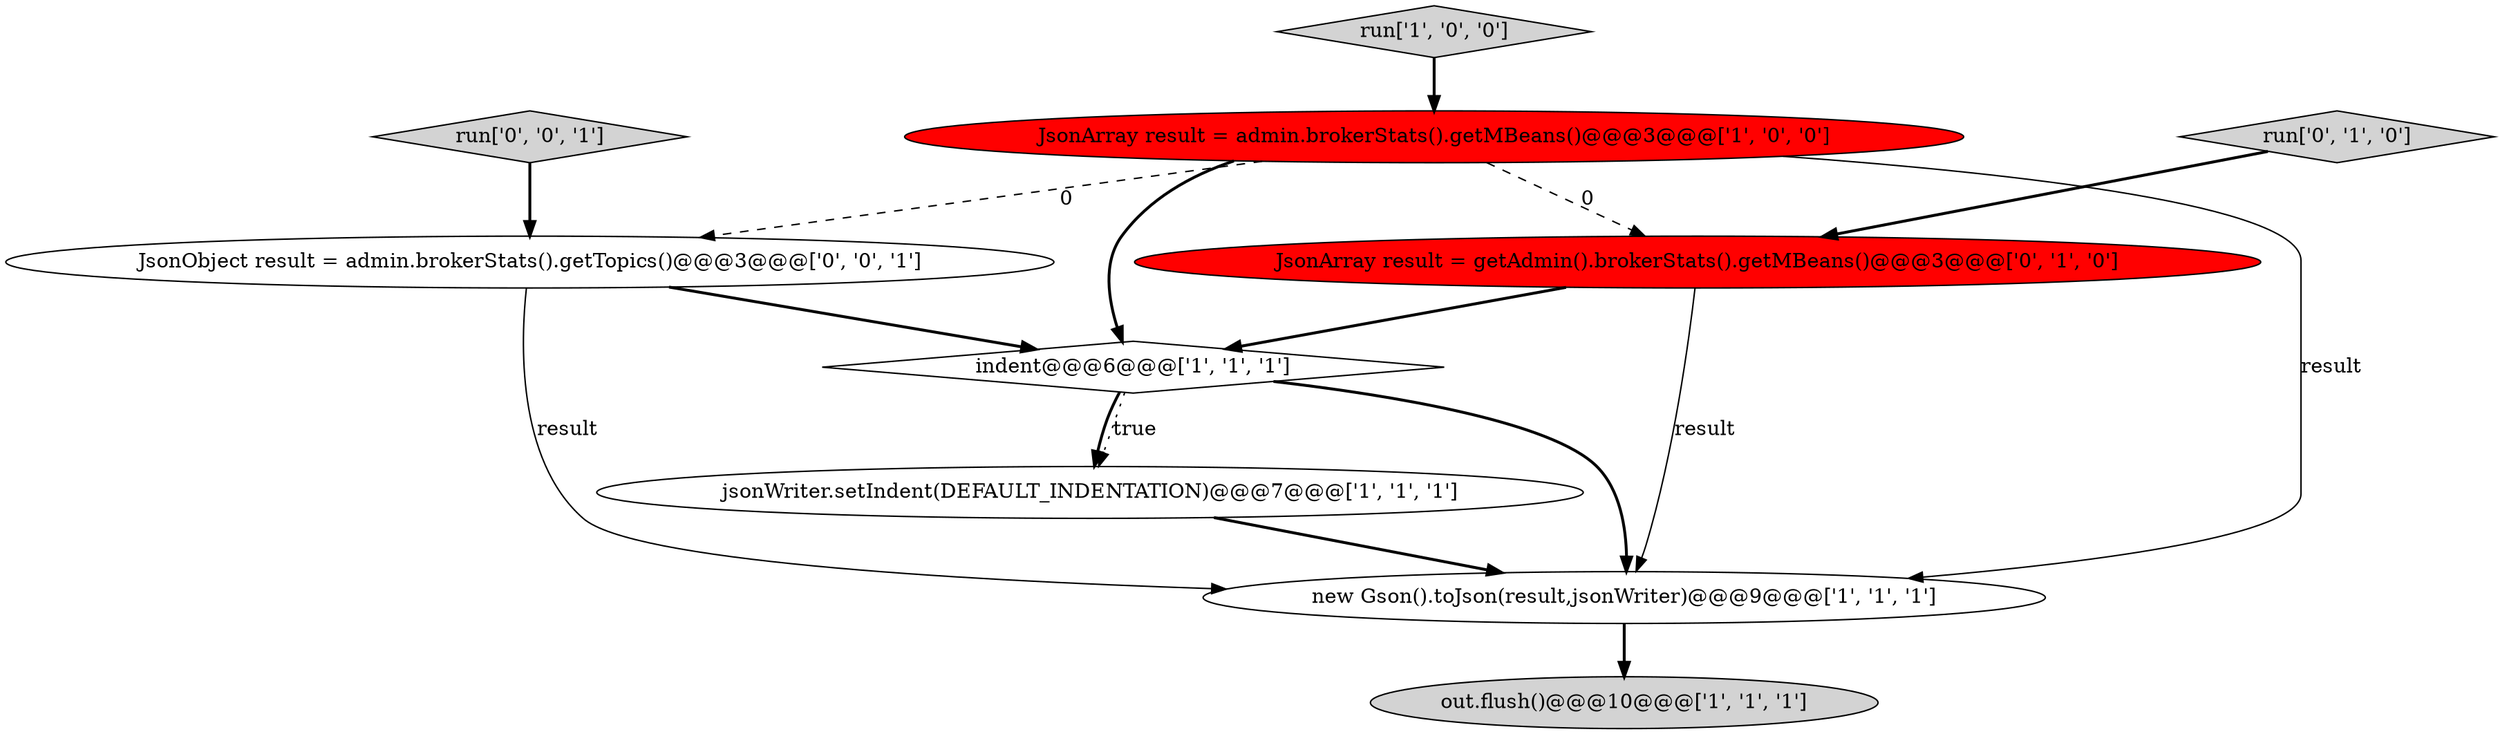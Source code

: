 digraph {
1 [style = filled, label = "indent@@@6@@@['1', '1', '1']", fillcolor = white, shape = diamond image = "AAA0AAABBB1BBB"];
9 [style = filled, label = "JsonObject result = admin.brokerStats().getTopics()@@@3@@@['0', '0', '1']", fillcolor = white, shape = ellipse image = "AAA0AAABBB3BBB"];
0 [style = filled, label = "run['1', '0', '0']", fillcolor = lightgray, shape = diamond image = "AAA0AAABBB1BBB"];
7 [style = filled, label = "run['0', '1', '0']", fillcolor = lightgray, shape = diamond image = "AAA0AAABBB2BBB"];
5 [style = filled, label = "JsonArray result = admin.brokerStats().getMBeans()@@@3@@@['1', '0', '0']", fillcolor = red, shape = ellipse image = "AAA1AAABBB1BBB"];
6 [style = filled, label = "JsonArray result = getAdmin().brokerStats().getMBeans()@@@3@@@['0', '1', '0']", fillcolor = red, shape = ellipse image = "AAA1AAABBB2BBB"];
8 [style = filled, label = "run['0', '0', '1']", fillcolor = lightgray, shape = diamond image = "AAA0AAABBB3BBB"];
2 [style = filled, label = "out.flush()@@@10@@@['1', '1', '1']", fillcolor = lightgray, shape = ellipse image = "AAA0AAABBB1BBB"];
4 [style = filled, label = "jsonWriter.setIndent(DEFAULT_INDENTATION)@@@7@@@['1', '1', '1']", fillcolor = white, shape = ellipse image = "AAA0AAABBB1BBB"];
3 [style = filled, label = "new Gson().toJson(result,jsonWriter)@@@9@@@['1', '1', '1']", fillcolor = white, shape = ellipse image = "AAA0AAABBB1BBB"];
1->3 [style = bold, label=""];
6->1 [style = bold, label=""];
4->3 [style = bold, label=""];
5->1 [style = bold, label=""];
1->4 [style = bold, label=""];
5->3 [style = solid, label="result"];
5->9 [style = dashed, label="0"];
1->4 [style = dotted, label="true"];
6->3 [style = solid, label="result"];
5->6 [style = dashed, label="0"];
3->2 [style = bold, label=""];
9->1 [style = bold, label=""];
9->3 [style = solid, label="result"];
7->6 [style = bold, label=""];
0->5 [style = bold, label=""];
8->9 [style = bold, label=""];
}
